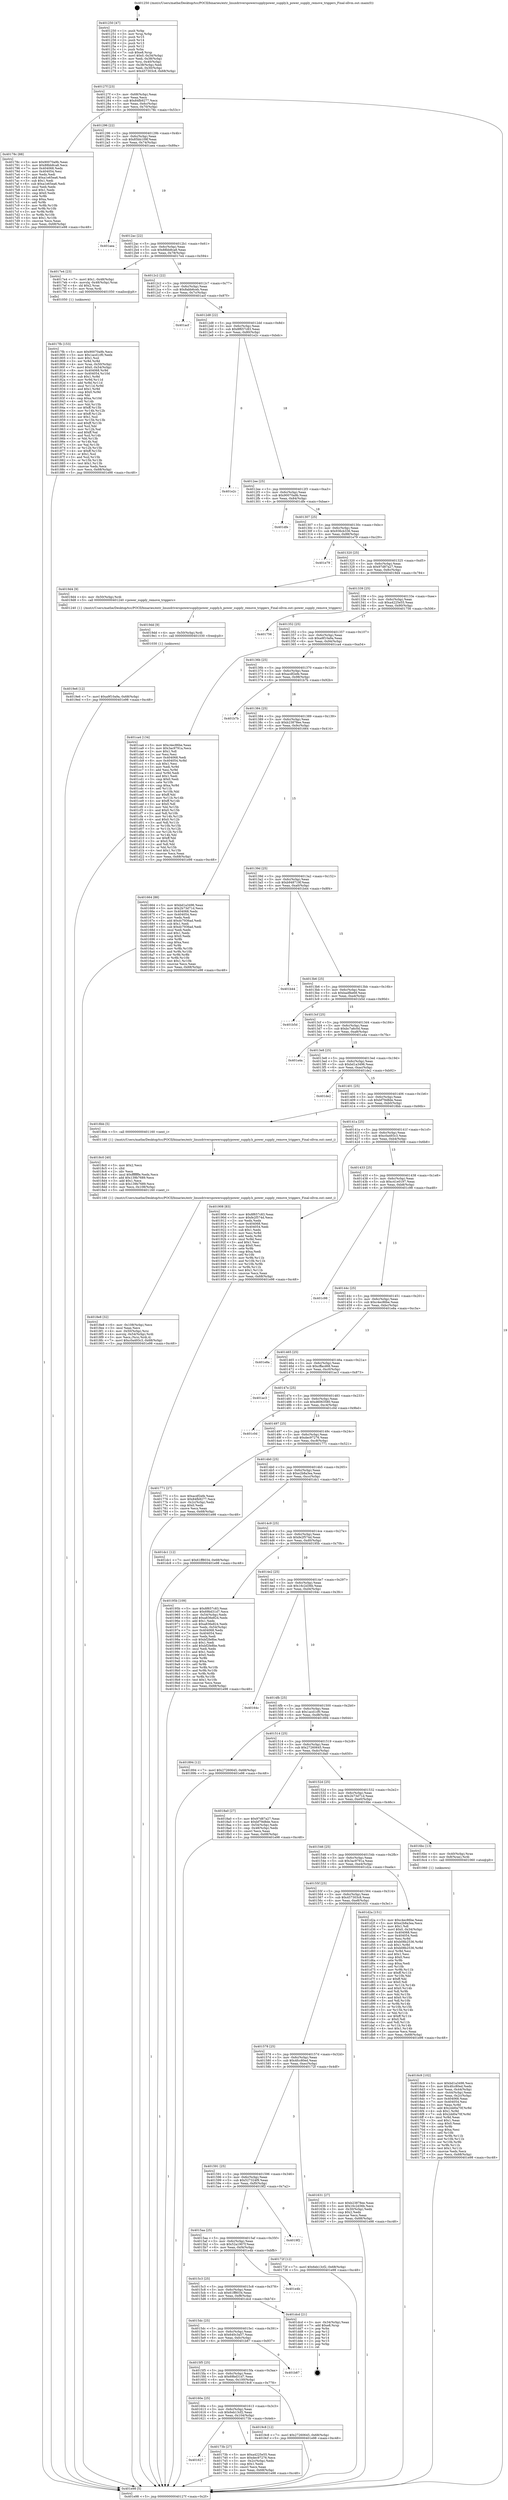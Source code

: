 digraph "0x401250" {
  label = "0x401250 (/mnt/c/Users/mathe/Desktop/tcc/POCII/binaries/extr_linuxdriverspowersupplypower_supply.h_power_supply_remove_triggers_Final-ollvm.out::main(0))"
  labelloc = "t"
  node[shape=record]

  Entry [label="",width=0.3,height=0.3,shape=circle,fillcolor=black,style=filled]
  "0x40127f" [label="{
     0x40127f [23]\l
     | [instrs]\l
     &nbsp;&nbsp;0x40127f \<+3\>: mov -0x68(%rbp),%eax\l
     &nbsp;&nbsp;0x401282 \<+2\>: mov %eax,%ecx\l
     &nbsp;&nbsp;0x401284 \<+6\>: sub $0x84fb9277,%ecx\l
     &nbsp;&nbsp;0x40128a \<+3\>: mov %eax,-0x6c(%rbp)\l
     &nbsp;&nbsp;0x40128d \<+3\>: mov %ecx,-0x70(%rbp)\l
     &nbsp;&nbsp;0x401290 \<+6\>: je 000000000040178c \<main+0x53c\>\l
  }"]
  "0x40178c" [label="{
     0x40178c [88]\l
     | [instrs]\l
     &nbsp;&nbsp;0x40178c \<+5\>: mov $0x90070a9b,%eax\l
     &nbsp;&nbsp;0x401791 \<+5\>: mov $0x88bb8ca8,%ecx\l
     &nbsp;&nbsp;0x401796 \<+7\>: mov 0x404068,%edx\l
     &nbsp;&nbsp;0x40179d \<+7\>: mov 0x404054,%esi\l
     &nbsp;&nbsp;0x4017a4 \<+2\>: mov %edx,%edi\l
     &nbsp;&nbsp;0x4017a6 \<+6\>: add $0xa1e65ea6,%edi\l
     &nbsp;&nbsp;0x4017ac \<+3\>: sub $0x1,%edi\l
     &nbsp;&nbsp;0x4017af \<+6\>: sub $0xa1e65ea6,%edi\l
     &nbsp;&nbsp;0x4017b5 \<+3\>: imul %edi,%edx\l
     &nbsp;&nbsp;0x4017b8 \<+3\>: and $0x1,%edx\l
     &nbsp;&nbsp;0x4017bb \<+3\>: cmp $0x0,%edx\l
     &nbsp;&nbsp;0x4017be \<+4\>: sete %r8b\l
     &nbsp;&nbsp;0x4017c2 \<+3\>: cmp $0xa,%esi\l
     &nbsp;&nbsp;0x4017c5 \<+4\>: setl %r9b\l
     &nbsp;&nbsp;0x4017c9 \<+3\>: mov %r8b,%r10b\l
     &nbsp;&nbsp;0x4017cc \<+3\>: and %r9b,%r10b\l
     &nbsp;&nbsp;0x4017cf \<+3\>: xor %r9b,%r8b\l
     &nbsp;&nbsp;0x4017d2 \<+3\>: or %r8b,%r10b\l
     &nbsp;&nbsp;0x4017d5 \<+4\>: test $0x1,%r10b\l
     &nbsp;&nbsp;0x4017d9 \<+3\>: cmovne %ecx,%eax\l
     &nbsp;&nbsp;0x4017dc \<+3\>: mov %eax,-0x68(%rbp)\l
     &nbsp;&nbsp;0x4017df \<+5\>: jmp 0000000000401e98 \<main+0xc48\>\l
  }"]
  "0x401296" [label="{
     0x401296 [22]\l
     | [instrs]\l
     &nbsp;&nbsp;0x401296 \<+5\>: jmp 000000000040129b \<main+0x4b\>\l
     &nbsp;&nbsp;0x40129b \<+3\>: mov -0x6c(%rbp),%eax\l
     &nbsp;&nbsp;0x40129e \<+5\>: sub $0x85bb109f,%eax\l
     &nbsp;&nbsp;0x4012a3 \<+3\>: mov %eax,-0x74(%rbp)\l
     &nbsp;&nbsp;0x4012a6 \<+6\>: je 0000000000401aea \<main+0x89a\>\l
  }"]
  Exit [label="",width=0.3,height=0.3,shape=circle,fillcolor=black,style=filled,peripheries=2]
  "0x401aea" [label="{
     0x401aea\l
  }", style=dashed]
  "0x4012ac" [label="{
     0x4012ac [22]\l
     | [instrs]\l
     &nbsp;&nbsp;0x4012ac \<+5\>: jmp 00000000004012b1 \<main+0x61\>\l
     &nbsp;&nbsp;0x4012b1 \<+3\>: mov -0x6c(%rbp),%eax\l
     &nbsp;&nbsp;0x4012b4 \<+5\>: sub $0x88bb8ca8,%eax\l
     &nbsp;&nbsp;0x4012b9 \<+3\>: mov %eax,-0x78(%rbp)\l
     &nbsp;&nbsp;0x4012bc \<+6\>: je 00000000004017e4 \<main+0x594\>\l
  }"]
  "0x4019e6" [label="{
     0x4019e6 [12]\l
     | [instrs]\l
     &nbsp;&nbsp;0x4019e6 \<+7\>: movl $0xa9f10a9a,-0x68(%rbp)\l
     &nbsp;&nbsp;0x4019ed \<+5\>: jmp 0000000000401e98 \<main+0xc48\>\l
  }"]
  "0x4017e4" [label="{
     0x4017e4 [23]\l
     | [instrs]\l
     &nbsp;&nbsp;0x4017e4 \<+7\>: movl $0x1,-0x48(%rbp)\l
     &nbsp;&nbsp;0x4017eb \<+4\>: movslq -0x48(%rbp),%rax\l
     &nbsp;&nbsp;0x4017ef \<+4\>: shl $0x2,%rax\l
     &nbsp;&nbsp;0x4017f3 \<+3\>: mov %rax,%rdi\l
     &nbsp;&nbsp;0x4017f6 \<+5\>: call 0000000000401050 \<malloc@plt\>\l
     | [calls]\l
     &nbsp;&nbsp;0x401050 \{1\} (unknown)\l
  }"]
  "0x4012c2" [label="{
     0x4012c2 [22]\l
     | [instrs]\l
     &nbsp;&nbsp;0x4012c2 \<+5\>: jmp 00000000004012c7 \<main+0x77\>\l
     &nbsp;&nbsp;0x4012c7 \<+3\>: mov -0x6c(%rbp),%eax\l
     &nbsp;&nbsp;0x4012ca \<+5\>: sub $0x8abb6ceb,%eax\l
     &nbsp;&nbsp;0x4012cf \<+3\>: mov %eax,-0x7c(%rbp)\l
     &nbsp;&nbsp;0x4012d2 \<+6\>: je 0000000000401acf \<main+0x87f\>\l
  }"]
  "0x4019dd" [label="{
     0x4019dd [9]\l
     | [instrs]\l
     &nbsp;&nbsp;0x4019dd \<+4\>: mov -0x50(%rbp),%rdi\l
     &nbsp;&nbsp;0x4019e1 \<+5\>: call 0000000000401030 \<free@plt\>\l
     | [calls]\l
     &nbsp;&nbsp;0x401030 \{1\} (unknown)\l
  }"]
  "0x401acf" [label="{
     0x401acf\l
  }", style=dashed]
  "0x4012d8" [label="{
     0x4012d8 [22]\l
     | [instrs]\l
     &nbsp;&nbsp;0x4012d8 \<+5\>: jmp 00000000004012dd \<main+0x8d\>\l
     &nbsp;&nbsp;0x4012dd \<+3\>: mov -0x6c(%rbp),%eax\l
     &nbsp;&nbsp;0x4012e0 \<+5\>: sub $0x8f657c83,%eax\l
     &nbsp;&nbsp;0x4012e5 \<+3\>: mov %eax,-0x80(%rbp)\l
     &nbsp;&nbsp;0x4012e8 \<+6\>: je 0000000000401e2c \<main+0xbdc\>\l
  }"]
  "0x4018e8" [label="{
     0x4018e8 [32]\l
     | [instrs]\l
     &nbsp;&nbsp;0x4018e8 \<+6\>: mov -0x108(%rbp),%ecx\l
     &nbsp;&nbsp;0x4018ee \<+3\>: imul %eax,%ecx\l
     &nbsp;&nbsp;0x4018f1 \<+4\>: mov -0x50(%rbp),%rsi\l
     &nbsp;&nbsp;0x4018f5 \<+4\>: movslq -0x54(%rbp),%rdi\l
     &nbsp;&nbsp;0x4018f9 \<+3\>: mov %ecx,(%rsi,%rdi,4)\l
     &nbsp;&nbsp;0x4018fc \<+7\>: movl $0xc0a493c3,-0x68(%rbp)\l
     &nbsp;&nbsp;0x401903 \<+5\>: jmp 0000000000401e98 \<main+0xc48\>\l
  }"]
  "0x401e2c" [label="{
     0x401e2c\l
  }", style=dashed]
  "0x4012ee" [label="{
     0x4012ee [25]\l
     | [instrs]\l
     &nbsp;&nbsp;0x4012ee \<+5\>: jmp 00000000004012f3 \<main+0xa3\>\l
     &nbsp;&nbsp;0x4012f3 \<+3\>: mov -0x6c(%rbp),%eax\l
     &nbsp;&nbsp;0x4012f6 \<+5\>: sub $0x90070a9b,%eax\l
     &nbsp;&nbsp;0x4012fb \<+6\>: mov %eax,-0x84(%rbp)\l
     &nbsp;&nbsp;0x401301 \<+6\>: je 0000000000401dfe \<main+0xbae\>\l
  }"]
  "0x4018c0" [label="{
     0x4018c0 [40]\l
     | [instrs]\l
     &nbsp;&nbsp;0x4018c0 \<+5\>: mov $0x2,%ecx\l
     &nbsp;&nbsp;0x4018c5 \<+1\>: cltd\l
     &nbsp;&nbsp;0x4018c6 \<+2\>: idiv %ecx\l
     &nbsp;&nbsp;0x4018c8 \<+6\>: imul $0xfffffffe,%edx,%ecx\l
     &nbsp;&nbsp;0x4018ce \<+6\>: add $0x139b7689,%ecx\l
     &nbsp;&nbsp;0x4018d4 \<+3\>: add $0x1,%ecx\l
     &nbsp;&nbsp;0x4018d7 \<+6\>: sub $0x139b7689,%ecx\l
     &nbsp;&nbsp;0x4018dd \<+6\>: mov %ecx,-0x108(%rbp)\l
     &nbsp;&nbsp;0x4018e3 \<+5\>: call 0000000000401160 \<next_i\>\l
     | [calls]\l
     &nbsp;&nbsp;0x401160 \{1\} (/mnt/c/Users/mathe/Desktop/tcc/POCII/binaries/extr_linuxdriverspowersupplypower_supply.h_power_supply_remove_triggers_Final-ollvm.out::next_i)\l
  }"]
  "0x401dfe" [label="{
     0x401dfe\l
  }", style=dashed]
  "0x401307" [label="{
     0x401307 [25]\l
     | [instrs]\l
     &nbsp;&nbsp;0x401307 \<+5\>: jmp 000000000040130c \<main+0xbc\>\l
     &nbsp;&nbsp;0x40130c \<+3\>: mov -0x6c(%rbp),%eax\l
     &nbsp;&nbsp;0x40130f \<+5\>: sub $0x936cb336,%eax\l
     &nbsp;&nbsp;0x401314 \<+6\>: mov %eax,-0x88(%rbp)\l
     &nbsp;&nbsp;0x40131a \<+6\>: je 0000000000401e79 \<main+0xc29\>\l
  }"]
  "0x4017fb" [label="{
     0x4017fb [153]\l
     | [instrs]\l
     &nbsp;&nbsp;0x4017fb \<+5\>: mov $0x90070a9b,%ecx\l
     &nbsp;&nbsp;0x401800 \<+5\>: mov $0x1acd1cf0,%edx\l
     &nbsp;&nbsp;0x401805 \<+3\>: mov $0x1,%sil\l
     &nbsp;&nbsp;0x401808 \<+3\>: xor %r8d,%r8d\l
     &nbsp;&nbsp;0x40180b \<+4\>: mov %rax,-0x50(%rbp)\l
     &nbsp;&nbsp;0x40180f \<+7\>: movl $0x0,-0x54(%rbp)\l
     &nbsp;&nbsp;0x401816 \<+8\>: mov 0x404068,%r9d\l
     &nbsp;&nbsp;0x40181e \<+8\>: mov 0x404054,%r10d\l
     &nbsp;&nbsp;0x401826 \<+4\>: sub $0x1,%r8d\l
     &nbsp;&nbsp;0x40182a \<+3\>: mov %r9d,%r11d\l
     &nbsp;&nbsp;0x40182d \<+3\>: add %r8d,%r11d\l
     &nbsp;&nbsp;0x401830 \<+4\>: imul %r11d,%r9d\l
     &nbsp;&nbsp;0x401834 \<+4\>: and $0x1,%r9d\l
     &nbsp;&nbsp;0x401838 \<+4\>: cmp $0x0,%r9d\l
     &nbsp;&nbsp;0x40183c \<+3\>: sete %bl\l
     &nbsp;&nbsp;0x40183f \<+4\>: cmp $0xa,%r10d\l
     &nbsp;&nbsp;0x401843 \<+4\>: setl %r14b\l
     &nbsp;&nbsp;0x401847 \<+3\>: mov %bl,%r15b\l
     &nbsp;&nbsp;0x40184a \<+4\>: xor $0xff,%r15b\l
     &nbsp;&nbsp;0x40184e \<+3\>: mov %r14b,%r12b\l
     &nbsp;&nbsp;0x401851 \<+4\>: xor $0xff,%r12b\l
     &nbsp;&nbsp;0x401855 \<+4\>: xor $0x1,%sil\l
     &nbsp;&nbsp;0x401859 \<+3\>: mov %r15b,%r13b\l
     &nbsp;&nbsp;0x40185c \<+4\>: and $0xff,%r13b\l
     &nbsp;&nbsp;0x401860 \<+3\>: and %sil,%bl\l
     &nbsp;&nbsp;0x401863 \<+3\>: mov %r12b,%al\l
     &nbsp;&nbsp;0x401866 \<+2\>: and $0xff,%al\l
     &nbsp;&nbsp;0x401868 \<+3\>: and %sil,%r14b\l
     &nbsp;&nbsp;0x40186b \<+3\>: or %bl,%r13b\l
     &nbsp;&nbsp;0x40186e \<+3\>: or %r14b,%al\l
     &nbsp;&nbsp;0x401871 \<+3\>: xor %al,%r13b\l
     &nbsp;&nbsp;0x401874 \<+3\>: or %r12b,%r15b\l
     &nbsp;&nbsp;0x401877 \<+4\>: xor $0xff,%r15b\l
     &nbsp;&nbsp;0x40187b \<+4\>: or $0x1,%sil\l
     &nbsp;&nbsp;0x40187f \<+3\>: and %sil,%r15b\l
     &nbsp;&nbsp;0x401882 \<+3\>: or %r15b,%r13b\l
     &nbsp;&nbsp;0x401885 \<+4\>: test $0x1,%r13b\l
     &nbsp;&nbsp;0x401889 \<+3\>: cmovne %edx,%ecx\l
     &nbsp;&nbsp;0x40188c \<+3\>: mov %ecx,-0x68(%rbp)\l
     &nbsp;&nbsp;0x40188f \<+5\>: jmp 0000000000401e98 \<main+0xc48\>\l
  }"]
  "0x401e79" [label="{
     0x401e79\l
  }", style=dashed]
  "0x401320" [label="{
     0x401320 [25]\l
     | [instrs]\l
     &nbsp;&nbsp;0x401320 \<+5\>: jmp 0000000000401325 \<main+0xd5\>\l
     &nbsp;&nbsp;0x401325 \<+3\>: mov -0x6c(%rbp),%eax\l
     &nbsp;&nbsp;0x401328 \<+5\>: sub $0x97d87a27,%eax\l
     &nbsp;&nbsp;0x40132d \<+6\>: mov %eax,-0x8c(%rbp)\l
     &nbsp;&nbsp;0x401333 \<+6\>: je 00000000004019d4 \<main+0x784\>\l
  }"]
  "0x401627" [label="{
     0x401627\l
  }", style=dashed]
  "0x4019d4" [label="{
     0x4019d4 [9]\l
     | [instrs]\l
     &nbsp;&nbsp;0x4019d4 \<+4\>: mov -0x50(%rbp),%rdi\l
     &nbsp;&nbsp;0x4019d8 \<+5\>: call 0000000000401240 \<power_supply_remove_triggers\>\l
     | [calls]\l
     &nbsp;&nbsp;0x401240 \{1\} (/mnt/c/Users/mathe/Desktop/tcc/POCII/binaries/extr_linuxdriverspowersupplypower_supply.h_power_supply_remove_triggers_Final-ollvm.out::power_supply_remove_triggers)\l
  }"]
  "0x401339" [label="{
     0x401339 [25]\l
     | [instrs]\l
     &nbsp;&nbsp;0x401339 \<+5\>: jmp 000000000040133e \<main+0xee\>\l
     &nbsp;&nbsp;0x40133e \<+3\>: mov -0x6c(%rbp),%eax\l
     &nbsp;&nbsp;0x401341 \<+5\>: sub $0xa4225e55,%eax\l
     &nbsp;&nbsp;0x401346 \<+6\>: mov %eax,-0x90(%rbp)\l
     &nbsp;&nbsp;0x40134c \<+6\>: je 0000000000401756 \<main+0x506\>\l
  }"]
  "0x40173b" [label="{
     0x40173b [27]\l
     | [instrs]\l
     &nbsp;&nbsp;0x40173b \<+5\>: mov $0xa4225e55,%eax\l
     &nbsp;&nbsp;0x401740 \<+5\>: mov $0xdec97276,%ecx\l
     &nbsp;&nbsp;0x401745 \<+3\>: mov -0x2c(%rbp),%edx\l
     &nbsp;&nbsp;0x401748 \<+3\>: cmp $0x1,%edx\l
     &nbsp;&nbsp;0x40174b \<+3\>: cmovl %ecx,%eax\l
     &nbsp;&nbsp;0x40174e \<+3\>: mov %eax,-0x68(%rbp)\l
     &nbsp;&nbsp;0x401751 \<+5\>: jmp 0000000000401e98 \<main+0xc48\>\l
  }"]
  "0x401756" [label="{
     0x401756\l
  }", style=dashed]
  "0x401352" [label="{
     0x401352 [25]\l
     | [instrs]\l
     &nbsp;&nbsp;0x401352 \<+5\>: jmp 0000000000401357 \<main+0x107\>\l
     &nbsp;&nbsp;0x401357 \<+3\>: mov -0x6c(%rbp),%eax\l
     &nbsp;&nbsp;0x40135a \<+5\>: sub $0xa9f10a9a,%eax\l
     &nbsp;&nbsp;0x40135f \<+6\>: mov %eax,-0x94(%rbp)\l
     &nbsp;&nbsp;0x401365 \<+6\>: je 0000000000401ca4 \<main+0xa54\>\l
  }"]
  "0x40160e" [label="{
     0x40160e [25]\l
     | [instrs]\l
     &nbsp;&nbsp;0x40160e \<+5\>: jmp 0000000000401613 \<main+0x3c3\>\l
     &nbsp;&nbsp;0x401613 \<+3\>: mov -0x6c(%rbp),%eax\l
     &nbsp;&nbsp;0x401616 \<+5\>: sub $0x6eb13cf2,%eax\l
     &nbsp;&nbsp;0x40161b \<+6\>: mov %eax,-0x104(%rbp)\l
     &nbsp;&nbsp;0x401621 \<+6\>: je 000000000040173b \<main+0x4eb\>\l
  }"]
  "0x401ca4" [label="{
     0x401ca4 [134]\l
     | [instrs]\l
     &nbsp;&nbsp;0x401ca4 \<+5\>: mov $0xc4ec86be,%eax\l
     &nbsp;&nbsp;0x401ca9 \<+5\>: mov $0x3ac9791a,%ecx\l
     &nbsp;&nbsp;0x401cae \<+2\>: mov $0x1,%dl\l
     &nbsp;&nbsp;0x401cb0 \<+2\>: xor %esi,%esi\l
     &nbsp;&nbsp;0x401cb2 \<+7\>: mov 0x404068,%edi\l
     &nbsp;&nbsp;0x401cb9 \<+8\>: mov 0x404054,%r8d\l
     &nbsp;&nbsp;0x401cc1 \<+3\>: sub $0x1,%esi\l
     &nbsp;&nbsp;0x401cc4 \<+3\>: mov %edi,%r9d\l
     &nbsp;&nbsp;0x401cc7 \<+3\>: add %esi,%r9d\l
     &nbsp;&nbsp;0x401cca \<+4\>: imul %r9d,%edi\l
     &nbsp;&nbsp;0x401cce \<+3\>: and $0x1,%edi\l
     &nbsp;&nbsp;0x401cd1 \<+3\>: cmp $0x0,%edi\l
     &nbsp;&nbsp;0x401cd4 \<+4\>: sete %r10b\l
     &nbsp;&nbsp;0x401cd8 \<+4\>: cmp $0xa,%r8d\l
     &nbsp;&nbsp;0x401cdc \<+4\>: setl %r11b\l
     &nbsp;&nbsp;0x401ce0 \<+3\>: mov %r10b,%bl\l
     &nbsp;&nbsp;0x401ce3 \<+3\>: xor $0xff,%bl\l
     &nbsp;&nbsp;0x401ce6 \<+3\>: mov %r11b,%r14b\l
     &nbsp;&nbsp;0x401ce9 \<+4\>: xor $0xff,%r14b\l
     &nbsp;&nbsp;0x401ced \<+3\>: xor $0x0,%dl\l
     &nbsp;&nbsp;0x401cf0 \<+3\>: mov %bl,%r15b\l
     &nbsp;&nbsp;0x401cf3 \<+4\>: and $0x0,%r15b\l
     &nbsp;&nbsp;0x401cf7 \<+3\>: and %dl,%r10b\l
     &nbsp;&nbsp;0x401cfa \<+3\>: mov %r14b,%r12b\l
     &nbsp;&nbsp;0x401cfd \<+4\>: and $0x0,%r12b\l
     &nbsp;&nbsp;0x401d01 \<+3\>: and %dl,%r11b\l
     &nbsp;&nbsp;0x401d04 \<+3\>: or %r10b,%r15b\l
     &nbsp;&nbsp;0x401d07 \<+3\>: or %r11b,%r12b\l
     &nbsp;&nbsp;0x401d0a \<+3\>: xor %r12b,%r15b\l
     &nbsp;&nbsp;0x401d0d \<+3\>: or %r14b,%bl\l
     &nbsp;&nbsp;0x401d10 \<+3\>: xor $0xff,%bl\l
     &nbsp;&nbsp;0x401d13 \<+3\>: or $0x0,%dl\l
     &nbsp;&nbsp;0x401d16 \<+2\>: and %dl,%bl\l
     &nbsp;&nbsp;0x401d18 \<+3\>: or %bl,%r15b\l
     &nbsp;&nbsp;0x401d1b \<+4\>: test $0x1,%r15b\l
     &nbsp;&nbsp;0x401d1f \<+3\>: cmovne %ecx,%eax\l
     &nbsp;&nbsp;0x401d22 \<+3\>: mov %eax,-0x68(%rbp)\l
     &nbsp;&nbsp;0x401d25 \<+5\>: jmp 0000000000401e98 \<main+0xc48\>\l
  }"]
  "0x40136b" [label="{
     0x40136b [25]\l
     | [instrs]\l
     &nbsp;&nbsp;0x40136b \<+5\>: jmp 0000000000401370 \<main+0x120\>\l
     &nbsp;&nbsp;0x401370 \<+3\>: mov -0x6c(%rbp),%eax\l
     &nbsp;&nbsp;0x401373 \<+5\>: sub $0xacdf2efe,%eax\l
     &nbsp;&nbsp;0x401378 \<+6\>: mov %eax,-0x98(%rbp)\l
     &nbsp;&nbsp;0x40137e \<+6\>: je 0000000000401b7b \<main+0x92b\>\l
  }"]
  "0x4019c8" [label="{
     0x4019c8 [12]\l
     | [instrs]\l
     &nbsp;&nbsp;0x4019c8 \<+7\>: movl $0x27260645,-0x68(%rbp)\l
     &nbsp;&nbsp;0x4019cf \<+5\>: jmp 0000000000401e98 \<main+0xc48\>\l
  }"]
  "0x401b7b" [label="{
     0x401b7b\l
  }", style=dashed]
  "0x401384" [label="{
     0x401384 [25]\l
     | [instrs]\l
     &nbsp;&nbsp;0x401384 \<+5\>: jmp 0000000000401389 \<main+0x139\>\l
     &nbsp;&nbsp;0x401389 \<+3\>: mov -0x6c(%rbp),%eax\l
     &nbsp;&nbsp;0x40138c \<+5\>: sub $0xb23878ee,%eax\l
     &nbsp;&nbsp;0x401391 \<+6\>: mov %eax,-0x9c(%rbp)\l
     &nbsp;&nbsp;0x401397 \<+6\>: je 0000000000401664 \<main+0x414\>\l
  }"]
  "0x4015f5" [label="{
     0x4015f5 [25]\l
     | [instrs]\l
     &nbsp;&nbsp;0x4015f5 \<+5\>: jmp 00000000004015fa \<main+0x3aa\>\l
     &nbsp;&nbsp;0x4015fa \<+3\>: mov -0x6c(%rbp),%eax\l
     &nbsp;&nbsp;0x4015fd \<+5\>: sub $0x69bd31d7,%eax\l
     &nbsp;&nbsp;0x401602 \<+6\>: mov %eax,-0x100(%rbp)\l
     &nbsp;&nbsp;0x401608 \<+6\>: je 00000000004019c8 \<main+0x778\>\l
  }"]
  "0x401664" [label="{
     0x401664 [88]\l
     | [instrs]\l
     &nbsp;&nbsp;0x401664 \<+5\>: mov $0xbd1a3496,%eax\l
     &nbsp;&nbsp;0x401669 \<+5\>: mov $0x2b73d71d,%ecx\l
     &nbsp;&nbsp;0x40166e \<+7\>: mov 0x404068,%edx\l
     &nbsp;&nbsp;0x401675 \<+7\>: mov 0x404054,%esi\l
     &nbsp;&nbsp;0x40167c \<+2\>: mov %edx,%edi\l
     &nbsp;&nbsp;0x40167e \<+6\>: add $0xdc7936ad,%edi\l
     &nbsp;&nbsp;0x401684 \<+3\>: sub $0x1,%edi\l
     &nbsp;&nbsp;0x401687 \<+6\>: sub $0xdc7936ad,%edi\l
     &nbsp;&nbsp;0x40168d \<+3\>: imul %edi,%edx\l
     &nbsp;&nbsp;0x401690 \<+3\>: and $0x1,%edx\l
     &nbsp;&nbsp;0x401693 \<+3\>: cmp $0x0,%edx\l
     &nbsp;&nbsp;0x401696 \<+4\>: sete %r8b\l
     &nbsp;&nbsp;0x40169a \<+3\>: cmp $0xa,%esi\l
     &nbsp;&nbsp;0x40169d \<+4\>: setl %r9b\l
     &nbsp;&nbsp;0x4016a1 \<+3\>: mov %r8b,%r10b\l
     &nbsp;&nbsp;0x4016a4 \<+3\>: and %r9b,%r10b\l
     &nbsp;&nbsp;0x4016a7 \<+3\>: xor %r9b,%r8b\l
     &nbsp;&nbsp;0x4016aa \<+3\>: or %r8b,%r10b\l
     &nbsp;&nbsp;0x4016ad \<+4\>: test $0x1,%r10b\l
     &nbsp;&nbsp;0x4016b1 \<+3\>: cmovne %ecx,%eax\l
     &nbsp;&nbsp;0x4016b4 \<+3\>: mov %eax,-0x68(%rbp)\l
     &nbsp;&nbsp;0x4016b7 \<+5\>: jmp 0000000000401e98 \<main+0xc48\>\l
  }"]
  "0x40139d" [label="{
     0x40139d [25]\l
     | [instrs]\l
     &nbsp;&nbsp;0x40139d \<+5\>: jmp 00000000004013a2 \<main+0x152\>\l
     &nbsp;&nbsp;0x4013a2 \<+3\>: mov -0x6c(%rbp),%eax\l
     &nbsp;&nbsp;0x4013a5 \<+5\>: sub $0xb948719f,%eax\l
     &nbsp;&nbsp;0x4013aa \<+6\>: mov %eax,-0xa0(%rbp)\l
     &nbsp;&nbsp;0x4013b0 \<+6\>: je 0000000000401b44 \<main+0x8f4\>\l
  }"]
  "0x401b87" [label="{
     0x401b87\l
  }", style=dashed]
  "0x401b44" [label="{
     0x401b44\l
  }", style=dashed]
  "0x4013b6" [label="{
     0x4013b6 [25]\l
     | [instrs]\l
     &nbsp;&nbsp;0x4013b6 \<+5\>: jmp 00000000004013bb \<main+0x16b\>\l
     &nbsp;&nbsp;0x4013bb \<+3\>: mov -0x6c(%rbp),%eax\l
     &nbsp;&nbsp;0x4013be \<+5\>: sub $0xbadfbe68,%eax\l
     &nbsp;&nbsp;0x4013c3 \<+6\>: mov %eax,-0xa4(%rbp)\l
     &nbsp;&nbsp;0x4013c9 \<+6\>: je 0000000000401b5d \<main+0x90d\>\l
  }"]
  "0x4015dc" [label="{
     0x4015dc [25]\l
     | [instrs]\l
     &nbsp;&nbsp;0x4015dc \<+5\>: jmp 00000000004015e1 \<main+0x391\>\l
     &nbsp;&nbsp;0x4015e1 \<+3\>: mov -0x6c(%rbp),%eax\l
     &nbsp;&nbsp;0x4015e4 \<+5\>: sub $0x640c3a57,%eax\l
     &nbsp;&nbsp;0x4015e9 \<+6\>: mov %eax,-0xfc(%rbp)\l
     &nbsp;&nbsp;0x4015ef \<+6\>: je 0000000000401b87 \<main+0x937\>\l
  }"]
  "0x401b5d" [label="{
     0x401b5d\l
  }", style=dashed]
  "0x4013cf" [label="{
     0x4013cf [25]\l
     | [instrs]\l
     &nbsp;&nbsp;0x4013cf \<+5\>: jmp 00000000004013d4 \<main+0x184\>\l
     &nbsp;&nbsp;0x4013d4 \<+3\>: mov -0x6c(%rbp),%eax\l
     &nbsp;&nbsp;0x4013d7 \<+5\>: sub $0xbc7a6c0d,%eax\l
     &nbsp;&nbsp;0x4013dc \<+6\>: mov %eax,-0xa8(%rbp)\l
     &nbsp;&nbsp;0x4013e2 \<+6\>: je 0000000000401a4a \<main+0x7fa\>\l
  }"]
  "0x401dcd" [label="{
     0x401dcd [21]\l
     | [instrs]\l
     &nbsp;&nbsp;0x401dcd \<+3\>: mov -0x34(%rbp),%eax\l
     &nbsp;&nbsp;0x401dd0 \<+7\>: add $0xe8,%rsp\l
     &nbsp;&nbsp;0x401dd7 \<+1\>: pop %rbx\l
     &nbsp;&nbsp;0x401dd8 \<+2\>: pop %r12\l
     &nbsp;&nbsp;0x401dda \<+2\>: pop %r13\l
     &nbsp;&nbsp;0x401ddc \<+2\>: pop %r14\l
     &nbsp;&nbsp;0x401dde \<+2\>: pop %r15\l
     &nbsp;&nbsp;0x401de0 \<+1\>: pop %rbp\l
     &nbsp;&nbsp;0x401de1 \<+1\>: ret\l
  }"]
  "0x401a4a" [label="{
     0x401a4a\l
  }", style=dashed]
  "0x4013e8" [label="{
     0x4013e8 [25]\l
     | [instrs]\l
     &nbsp;&nbsp;0x4013e8 \<+5\>: jmp 00000000004013ed \<main+0x19d\>\l
     &nbsp;&nbsp;0x4013ed \<+3\>: mov -0x6c(%rbp),%eax\l
     &nbsp;&nbsp;0x4013f0 \<+5\>: sub $0xbd1a3496,%eax\l
     &nbsp;&nbsp;0x4013f5 \<+6\>: mov %eax,-0xac(%rbp)\l
     &nbsp;&nbsp;0x4013fb \<+6\>: je 0000000000401de2 \<main+0xb92\>\l
  }"]
  "0x4015c3" [label="{
     0x4015c3 [25]\l
     | [instrs]\l
     &nbsp;&nbsp;0x4015c3 \<+5\>: jmp 00000000004015c8 \<main+0x378\>\l
     &nbsp;&nbsp;0x4015c8 \<+3\>: mov -0x6c(%rbp),%eax\l
     &nbsp;&nbsp;0x4015cb \<+5\>: sub $0x61ff8034,%eax\l
     &nbsp;&nbsp;0x4015d0 \<+6\>: mov %eax,-0xf8(%rbp)\l
     &nbsp;&nbsp;0x4015d6 \<+6\>: je 0000000000401dcd \<main+0xb7d\>\l
  }"]
  "0x401de2" [label="{
     0x401de2\l
  }", style=dashed]
  "0x401401" [label="{
     0x401401 [25]\l
     | [instrs]\l
     &nbsp;&nbsp;0x401401 \<+5\>: jmp 0000000000401406 \<main+0x1b6\>\l
     &nbsp;&nbsp;0x401406 \<+3\>: mov -0x6c(%rbp),%eax\l
     &nbsp;&nbsp;0x401409 \<+5\>: sub $0xbf79d8de,%eax\l
     &nbsp;&nbsp;0x40140e \<+6\>: mov %eax,-0xb0(%rbp)\l
     &nbsp;&nbsp;0x401414 \<+6\>: je 00000000004018bb \<main+0x66b\>\l
  }"]
  "0x401e4b" [label="{
     0x401e4b\l
  }", style=dashed]
  "0x4018bb" [label="{
     0x4018bb [5]\l
     | [instrs]\l
     &nbsp;&nbsp;0x4018bb \<+5\>: call 0000000000401160 \<next_i\>\l
     | [calls]\l
     &nbsp;&nbsp;0x401160 \{1\} (/mnt/c/Users/mathe/Desktop/tcc/POCII/binaries/extr_linuxdriverspowersupplypower_supply.h_power_supply_remove_triggers_Final-ollvm.out::next_i)\l
  }"]
  "0x40141a" [label="{
     0x40141a [25]\l
     | [instrs]\l
     &nbsp;&nbsp;0x40141a \<+5\>: jmp 000000000040141f \<main+0x1cf\>\l
     &nbsp;&nbsp;0x40141f \<+3\>: mov -0x6c(%rbp),%eax\l
     &nbsp;&nbsp;0x401422 \<+5\>: sub $0xc0a493c3,%eax\l
     &nbsp;&nbsp;0x401427 \<+6\>: mov %eax,-0xb4(%rbp)\l
     &nbsp;&nbsp;0x40142d \<+6\>: je 0000000000401908 \<main+0x6b8\>\l
  }"]
  "0x4015aa" [label="{
     0x4015aa [25]\l
     | [instrs]\l
     &nbsp;&nbsp;0x4015aa \<+5\>: jmp 00000000004015af \<main+0x35f\>\l
     &nbsp;&nbsp;0x4015af \<+3\>: mov -0x6c(%rbp),%eax\l
     &nbsp;&nbsp;0x4015b2 \<+5\>: sub $0x52a1907f,%eax\l
     &nbsp;&nbsp;0x4015b7 \<+6\>: mov %eax,-0xf4(%rbp)\l
     &nbsp;&nbsp;0x4015bd \<+6\>: je 0000000000401e4b \<main+0xbfb\>\l
  }"]
  "0x401908" [label="{
     0x401908 [83]\l
     | [instrs]\l
     &nbsp;&nbsp;0x401908 \<+5\>: mov $0x8f657c83,%eax\l
     &nbsp;&nbsp;0x40190d \<+5\>: mov $0xfe2f574d,%ecx\l
     &nbsp;&nbsp;0x401912 \<+2\>: xor %edx,%edx\l
     &nbsp;&nbsp;0x401914 \<+7\>: mov 0x404068,%esi\l
     &nbsp;&nbsp;0x40191b \<+7\>: mov 0x404054,%edi\l
     &nbsp;&nbsp;0x401922 \<+3\>: sub $0x1,%edx\l
     &nbsp;&nbsp;0x401925 \<+3\>: mov %esi,%r8d\l
     &nbsp;&nbsp;0x401928 \<+3\>: add %edx,%r8d\l
     &nbsp;&nbsp;0x40192b \<+4\>: imul %r8d,%esi\l
     &nbsp;&nbsp;0x40192f \<+3\>: and $0x1,%esi\l
     &nbsp;&nbsp;0x401932 \<+3\>: cmp $0x0,%esi\l
     &nbsp;&nbsp;0x401935 \<+4\>: sete %r9b\l
     &nbsp;&nbsp;0x401939 \<+3\>: cmp $0xa,%edi\l
     &nbsp;&nbsp;0x40193c \<+4\>: setl %r10b\l
     &nbsp;&nbsp;0x401940 \<+3\>: mov %r9b,%r11b\l
     &nbsp;&nbsp;0x401943 \<+3\>: and %r10b,%r11b\l
     &nbsp;&nbsp;0x401946 \<+3\>: xor %r10b,%r9b\l
     &nbsp;&nbsp;0x401949 \<+3\>: or %r9b,%r11b\l
     &nbsp;&nbsp;0x40194c \<+4\>: test $0x1,%r11b\l
     &nbsp;&nbsp;0x401950 \<+3\>: cmovne %ecx,%eax\l
     &nbsp;&nbsp;0x401953 \<+3\>: mov %eax,-0x68(%rbp)\l
     &nbsp;&nbsp;0x401956 \<+5\>: jmp 0000000000401e98 \<main+0xc48\>\l
  }"]
  "0x401433" [label="{
     0x401433 [25]\l
     | [instrs]\l
     &nbsp;&nbsp;0x401433 \<+5\>: jmp 0000000000401438 \<main+0x1e8\>\l
     &nbsp;&nbsp;0x401438 \<+3\>: mov -0x6c(%rbp),%eax\l
     &nbsp;&nbsp;0x40143b \<+5\>: sub $0xc41e0197,%eax\l
     &nbsp;&nbsp;0x401440 \<+6\>: mov %eax,-0xb8(%rbp)\l
     &nbsp;&nbsp;0x401446 \<+6\>: je 0000000000401c98 \<main+0xa48\>\l
  }"]
  "0x4019f2" [label="{
     0x4019f2\l
  }", style=dashed]
  "0x401c98" [label="{
     0x401c98\l
  }", style=dashed]
  "0x40144c" [label="{
     0x40144c [25]\l
     | [instrs]\l
     &nbsp;&nbsp;0x40144c \<+5\>: jmp 0000000000401451 \<main+0x201\>\l
     &nbsp;&nbsp;0x401451 \<+3\>: mov -0x6c(%rbp),%eax\l
     &nbsp;&nbsp;0x401454 \<+5\>: sub $0xc4ec86be,%eax\l
     &nbsp;&nbsp;0x401459 \<+6\>: mov %eax,-0xbc(%rbp)\l
     &nbsp;&nbsp;0x40145f \<+6\>: je 0000000000401e8a \<main+0xc3a\>\l
  }"]
  "0x401591" [label="{
     0x401591 [25]\l
     | [instrs]\l
     &nbsp;&nbsp;0x401591 \<+5\>: jmp 0000000000401596 \<main+0x346\>\l
     &nbsp;&nbsp;0x401596 \<+3\>: mov -0x6c(%rbp),%eax\l
     &nbsp;&nbsp;0x401599 \<+5\>: sub $0x527324f9,%eax\l
     &nbsp;&nbsp;0x40159e \<+6\>: mov %eax,-0xf0(%rbp)\l
     &nbsp;&nbsp;0x4015a4 \<+6\>: je 00000000004019f2 \<main+0x7a2\>\l
  }"]
  "0x401e8a" [label="{
     0x401e8a\l
  }", style=dashed]
  "0x401465" [label="{
     0x401465 [25]\l
     | [instrs]\l
     &nbsp;&nbsp;0x401465 \<+5\>: jmp 000000000040146a \<main+0x21a\>\l
     &nbsp;&nbsp;0x40146a \<+3\>: mov -0x6c(%rbp),%eax\l
     &nbsp;&nbsp;0x40146d \<+5\>: sub $0xcffacd68,%eax\l
     &nbsp;&nbsp;0x401472 \<+6\>: mov %eax,-0xc0(%rbp)\l
     &nbsp;&nbsp;0x401478 \<+6\>: je 0000000000401ac3 \<main+0x873\>\l
  }"]
  "0x40172f" [label="{
     0x40172f [12]\l
     | [instrs]\l
     &nbsp;&nbsp;0x40172f \<+7\>: movl $0x6eb13cf2,-0x68(%rbp)\l
     &nbsp;&nbsp;0x401736 \<+5\>: jmp 0000000000401e98 \<main+0xc48\>\l
  }"]
  "0x401ac3" [label="{
     0x401ac3\l
  }", style=dashed]
  "0x40147e" [label="{
     0x40147e [25]\l
     | [instrs]\l
     &nbsp;&nbsp;0x40147e \<+5\>: jmp 0000000000401483 \<main+0x233\>\l
     &nbsp;&nbsp;0x401483 \<+3\>: mov -0x6c(%rbp),%eax\l
     &nbsp;&nbsp;0x401486 \<+5\>: sub $0xd6063580,%eax\l
     &nbsp;&nbsp;0x40148b \<+6\>: mov %eax,-0xc4(%rbp)\l
     &nbsp;&nbsp;0x401491 \<+6\>: je 0000000000401c0d \<main+0x9bd\>\l
  }"]
  "0x4016c9" [label="{
     0x4016c9 [102]\l
     | [instrs]\l
     &nbsp;&nbsp;0x4016c9 \<+5\>: mov $0xbd1a3496,%ecx\l
     &nbsp;&nbsp;0x4016ce \<+5\>: mov $0x4fcc80ed,%edx\l
     &nbsp;&nbsp;0x4016d3 \<+3\>: mov %eax,-0x44(%rbp)\l
     &nbsp;&nbsp;0x4016d6 \<+3\>: mov -0x44(%rbp),%eax\l
     &nbsp;&nbsp;0x4016d9 \<+3\>: mov %eax,-0x2c(%rbp)\l
     &nbsp;&nbsp;0x4016dc \<+7\>: mov 0x404068,%eax\l
     &nbsp;&nbsp;0x4016e3 \<+7\>: mov 0x404054,%esi\l
     &nbsp;&nbsp;0x4016ea \<+3\>: mov %eax,%r8d\l
     &nbsp;&nbsp;0x4016ed \<+7\>: add $0x2dd0a70f,%r8d\l
     &nbsp;&nbsp;0x4016f4 \<+4\>: sub $0x1,%r8d\l
     &nbsp;&nbsp;0x4016f8 \<+7\>: sub $0x2dd0a70f,%r8d\l
     &nbsp;&nbsp;0x4016ff \<+4\>: imul %r8d,%eax\l
     &nbsp;&nbsp;0x401703 \<+3\>: and $0x1,%eax\l
     &nbsp;&nbsp;0x401706 \<+3\>: cmp $0x0,%eax\l
     &nbsp;&nbsp;0x401709 \<+4\>: sete %r9b\l
     &nbsp;&nbsp;0x40170d \<+3\>: cmp $0xa,%esi\l
     &nbsp;&nbsp;0x401710 \<+4\>: setl %r10b\l
     &nbsp;&nbsp;0x401714 \<+3\>: mov %r9b,%r11b\l
     &nbsp;&nbsp;0x401717 \<+3\>: and %r10b,%r11b\l
     &nbsp;&nbsp;0x40171a \<+3\>: xor %r10b,%r9b\l
     &nbsp;&nbsp;0x40171d \<+3\>: or %r9b,%r11b\l
     &nbsp;&nbsp;0x401720 \<+4\>: test $0x1,%r11b\l
     &nbsp;&nbsp;0x401724 \<+3\>: cmovne %edx,%ecx\l
     &nbsp;&nbsp;0x401727 \<+3\>: mov %ecx,-0x68(%rbp)\l
     &nbsp;&nbsp;0x40172a \<+5\>: jmp 0000000000401e98 \<main+0xc48\>\l
  }"]
  "0x401c0d" [label="{
     0x401c0d\l
  }", style=dashed]
  "0x401497" [label="{
     0x401497 [25]\l
     | [instrs]\l
     &nbsp;&nbsp;0x401497 \<+5\>: jmp 000000000040149c \<main+0x24c\>\l
     &nbsp;&nbsp;0x40149c \<+3\>: mov -0x6c(%rbp),%eax\l
     &nbsp;&nbsp;0x40149f \<+5\>: sub $0xdec97276,%eax\l
     &nbsp;&nbsp;0x4014a4 \<+6\>: mov %eax,-0xc8(%rbp)\l
     &nbsp;&nbsp;0x4014aa \<+6\>: je 0000000000401771 \<main+0x521\>\l
  }"]
  "0x401250" [label="{
     0x401250 [47]\l
     | [instrs]\l
     &nbsp;&nbsp;0x401250 \<+1\>: push %rbp\l
     &nbsp;&nbsp;0x401251 \<+3\>: mov %rsp,%rbp\l
     &nbsp;&nbsp;0x401254 \<+2\>: push %r15\l
     &nbsp;&nbsp;0x401256 \<+2\>: push %r14\l
     &nbsp;&nbsp;0x401258 \<+2\>: push %r13\l
     &nbsp;&nbsp;0x40125a \<+2\>: push %r12\l
     &nbsp;&nbsp;0x40125c \<+1\>: push %rbx\l
     &nbsp;&nbsp;0x40125d \<+7\>: sub $0xe8,%rsp\l
     &nbsp;&nbsp;0x401264 \<+7\>: movl $0x0,-0x34(%rbp)\l
     &nbsp;&nbsp;0x40126b \<+3\>: mov %edi,-0x38(%rbp)\l
     &nbsp;&nbsp;0x40126e \<+4\>: mov %rsi,-0x40(%rbp)\l
     &nbsp;&nbsp;0x401272 \<+3\>: mov -0x38(%rbp),%edi\l
     &nbsp;&nbsp;0x401275 \<+3\>: mov %edi,-0x30(%rbp)\l
     &nbsp;&nbsp;0x401278 \<+7\>: movl $0x457303c8,-0x68(%rbp)\l
  }"]
  "0x401771" [label="{
     0x401771 [27]\l
     | [instrs]\l
     &nbsp;&nbsp;0x401771 \<+5\>: mov $0xacdf2efe,%eax\l
     &nbsp;&nbsp;0x401776 \<+5\>: mov $0x84fb9277,%ecx\l
     &nbsp;&nbsp;0x40177b \<+3\>: mov -0x2c(%rbp),%edx\l
     &nbsp;&nbsp;0x40177e \<+3\>: cmp $0x0,%edx\l
     &nbsp;&nbsp;0x401781 \<+3\>: cmove %ecx,%eax\l
     &nbsp;&nbsp;0x401784 \<+3\>: mov %eax,-0x68(%rbp)\l
     &nbsp;&nbsp;0x401787 \<+5\>: jmp 0000000000401e98 \<main+0xc48\>\l
  }"]
  "0x4014b0" [label="{
     0x4014b0 [25]\l
     | [instrs]\l
     &nbsp;&nbsp;0x4014b0 \<+5\>: jmp 00000000004014b5 \<main+0x265\>\l
     &nbsp;&nbsp;0x4014b5 \<+3\>: mov -0x6c(%rbp),%eax\l
     &nbsp;&nbsp;0x4014b8 \<+5\>: sub $0xe2b8a3ea,%eax\l
     &nbsp;&nbsp;0x4014bd \<+6\>: mov %eax,-0xcc(%rbp)\l
     &nbsp;&nbsp;0x4014c3 \<+6\>: je 0000000000401dc1 \<main+0xb71\>\l
  }"]
  "0x401e98" [label="{
     0x401e98 [5]\l
     | [instrs]\l
     &nbsp;&nbsp;0x401e98 \<+5\>: jmp 000000000040127f \<main+0x2f\>\l
  }"]
  "0x401dc1" [label="{
     0x401dc1 [12]\l
     | [instrs]\l
     &nbsp;&nbsp;0x401dc1 \<+7\>: movl $0x61ff8034,-0x68(%rbp)\l
     &nbsp;&nbsp;0x401dc8 \<+5\>: jmp 0000000000401e98 \<main+0xc48\>\l
  }"]
  "0x4014c9" [label="{
     0x4014c9 [25]\l
     | [instrs]\l
     &nbsp;&nbsp;0x4014c9 \<+5\>: jmp 00000000004014ce \<main+0x27e\>\l
     &nbsp;&nbsp;0x4014ce \<+3\>: mov -0x6c(%rbp),%eax\l
     &nbsp;&nbsp;0x4014d1 \<+5\>: sub $0xfe2f574d,%eax\l
     &nbsp;&nbsp;0x4014d6 \<+6\>: mov %eax,-0xd0(%rbp)\l
     &nbsp;&nbsp;0x4014dc \<+6\>: je 000000000040195b \<main+0x70b\>\l
  }"]
  "0x401578" [label="{
     0x401578 [25]\l
     | [instrs]\l
     &nbsp;&nbsp;0x401578 \<+5\>: jmp 000000000040157d \<main+0x32d\>\l
     &nbsp;&nbsp;0x40157d \<+3\>: mov -0x6c(%rbp),%eax\l
     &nbsp;&nbsp;0x401580 \<+5\>: sub $0x4fcc80ed,%eax\l
     &nbsp;&nbsp;0x401585 \<+6\>: mov %eax,-0xec(%rbp)\l
     &nbsp;&nbsp;0x40158b \<+6\>: je 000000000040172f \<main+0x4df\>\l
  }"]
  "0x40195b" [label="{
     0x40195b [109]\l
     | [instrs]\l
     &nbsp;&nbsp;0x40195b \<+5\>: mov $0x8f657c83,%eax\l
     &nbsp;&nbsp;0x401960 \<+5\>: mov $0x69bd31d7,%ecx\l
     &nbsp;&nbsp;0x401965 \<+3\>: mov -0x54(%rbp),%edx\l
     &nbsp;&nbsp;0x401968 \<+6\>: add $0xa836e824,%edx\l
     &nbsp;&nbsp;0x40196e \<+3\>: add $0x1,%edx\l
     &nbsp;&nbsp;0x401971 \<+6\>: sub $0xa836e824,%edx\l
     &nbsp;&nbsp;0x401977 \<+3\>: mov %edx,-0x54(%rbp)\l
     &nbsp;&nbsp;0x40197a \<+7\>: mov 0x404068,%edx\l
     &nbsp;&nbsp;0x401981 \<+7\>: mov 0x404054,%esi\l
     &nbsp;&nbsp;0x401988 \<+2\>: mov %edx,%edi\l
     &nbsp;&nbsp;0x40198a \<+6\>: sub $0xbf2fe8be,%edi\l
     &nbsp;&nbsp;0x401990 \<+3\>: sub $0x1,%edi\l
     &nbsp;&nbsp;0x401993 \<+6\>: add $0xbf2fe8be,%edi\l
     &nbsp;&nbsp;0x401999 \<+3\>: imul %edi,%edx\l
     &nbsp;&nbsp;0x40199c \<+3\>: and $0x1,%edx\l
     &nbsp;&nbsp;0x40199f \<+3\>: cmp $0x0,%edx\l
     &nbsp;&nbsp;0x4019a2 \<+4\>: sete %r8b\l
     &nbsp;&nbsp;0x4019a6 \<+3\>: cmp $0xa,%esi\l
     &nbsp;&nbsp;0x4019a9 \<+4\>: setl %r9b\l
     &nbsp;&nbsp;0x4019ad \<+3\>: mov %r8b,%r10b\l
     &nbsp;&nbsp;0x4019b0 \<+3\>: and %r9b,%r10b\l
     &nbsp;&nbsp;0x4019b3 \<+3\>: xor %r9b,%r8b\l
     &nbsp;&nbsp;0x4019b6 \<+3\>: or %r8b,%r10b\l
     &nbsp;&nbsp;0x4019b9 \<+4\>: test $0x1,%r10b\l
     &nbsp;&nbsp;0x4019bd \<+3\>: cmovne %ecx,%eax\l
     &nbsp;&nbsp;0x4019c0 \<+3\>: mov %eax,-0x68(%rbp)\l
     &nbsp;&nbsp;0x4019c3 \<+5\>: jmp 0000000000401e98 \<main+0xc48\>\l
  }"]
  "0x4014e2" [label="{
     0x4014e2 [25]\l
     | [instrs]\l
     &nbsp;&nbsp;0x4014e2 \<+5\>: jmp 00000000004014e7 \<main+0x297\>\l
     &nbsp;&nbsp;0x4014e7 \<+3\>: mov -0x6c(%rbp),%eax\l
     &nbsp;&nbsp;0x4014ea \<+5\>: sub $0x16c2d36b,%eax\l
     &nbsp;&nbsp;0x4014ef \<+6\>: mov %eax,-0xd4(%rbp)\l
     &nbsp;&nbsp;0x4014f5 \<+6\>: je 000000000040164c \<main+0x3fc\>\l
  }"]
  "0x401631" [label="{
     0x401631 [27]\l
     | [instrs]\l
     &nbsp;&nbsp;0x401631 \<+5\>: mov $0xb23878ee,%eax\l
     &nbsp;&nbsp;0x401636 \<+5\>: mov $0x16c2d36b,%ecx\l
     &nbsp;&nbsp;0x40163b \<+3\>: mov -0x30(%rbp),%edx\l
     &nbsp;&nbsp;0x40163e \<+3\>: cmp $0x2,%edx\l
     &nbsp;&nbsp;0x401641 \<+3\>: cmovne %ecx,%eax\l
     &nbsp;&nbsp;0x401644 \<+3\>: mov %eax,-0x68(%rbp)\l
     &nbsp;&nbsp;0x401647 \<+5\>: jmp 0000000000401e98 \<main+0xc48\>\l
  }"]
  "0x40164c" [label="{
     0x40164c\l
  }", style=dashed]
  "0x4014fb" [label="{
     0x4014fb [25]\l
     | [instrs]\l
     &nbsp;&nbsp;0x4014fb \<+5\>: jmp 0000000000401500 \<main+0x2b0\>\l
     &nbsp;&nbsp;0x401500 \<+3\>: mov -0x6c(%rbp),%eax\l
     &nbsp;&nbsp;0x401503 \<+5\>: sub $0x1acd1cf0,%eax\l
     &nbsp;&nbsp;0x401508 \<+6\>: mov %eax,-0xd8(%rbp)\l
     &nbsp;&nbsp;0x40150e \<+6\>: je 0000000000401894 \<main+0x644\>\l
  }"]
  "0x40155f" [label="{
     0x40155f [25]\l
     | [instrs]\l
     &nbsp;&nbsp;0x40155f \<+5\>: jmp 0000000000401564 \<main+0x314\>\l
     &nbsp;&nbsp;0x401564 \<+3\>: mov -0x6c(%rbp),%eax\l
     &nbsp;&nbsp;0x401567 \<+5\>: sub $0x457303c8,%eax\l
     &nbsp;&nbsp;0x40156c \<+6\>: mov %eax,-0xe8(%rbp)\l
     &nbsp;&nbsp;0x401572 \<+6\>: je 0000000000401631 \<main+0x3e1\>\l
  }"]
  "0x401894" [label="{
     0x401894 [12]\l
     | [instrs]\l
     &nbsp;&nbsp;0x401894 \<+7\>: movl $0x27260645,-0x68(%rbp)\l
     &nbsp;&nbsp;0x40189b \<+5\>: jmp 0000000000401e98 \<main+0xc48\>\l
  }"]
  "0x401514" [label="{
     0x401514 [25]\l
     | [instrs]\l
     &nbsp;&nbsp;0x401514 \<+5\>: jmp 0000000000401519 \<main+0x2c9\>\l
     &nbsp;&nbsp;0x401519 \<+3\>: mov -0x6c(%rbp),%eax\l
     &nbsp;&nbsp;0x40151c \<+5\>: sub $0x27260645,%eax\l
     &nbsp;&nbsp;0x401521 \<+6\>: mov %eax,-0xdc(%rbp)\l
     &nbsp;&nbsp;0x401527 \<+6\>: je 00000000004018a0 \<main+0x650\>\l
  }"]
  "0x401d2a" [label="{
     0x401d2a [151]\l
     | [instrs]\l
     &nbsp;&nbsp;0x401d2a \<+5\>: mov $0xc4ec86be,%eax\l
     &nbsp;&nbsp;0x401d2f \<+5\>: mov $0xe2b8a3ea,%ecx\l
     &nbsp;&nbsp;0x401d34 \<+2\>: mov $0x1,%dl\l
     &nbsp;&nbsp;0x401d36 \<+7\>: movl $0x0,-0x34(%rbp)\l
     &nbsp;&nbsp;0x401d3d \<+7\>: mov 0x404068,%esi\l
     &nbsp;&nbsp;0x401d44 \<+7\>: mov 0x404054,%edi\l
     &nbsp;&nbsp;0x401d4b \<+3\>: mov %esi,%r8d\l
     &nbsp;&nbsp;0x401d4e \<+7\>: add $0xb08b2536,%r8d\l
     &nbsp;&nbsp;0x401d55 \<+4\>: sub $0x1,%r8d\l
     &nbsp;&nbsp;0x401d59 \<+7\>: sub $0xb08b2536,%r8d\l
     &nbsp;&nbsp;0x401d60 \<+4\>: imul %r8d,%esi\l
     &nbsp;&nbsp;0x401d64 \<+3\>: and $0x1,%esi\l
     &nbsp;&nbsp;0x401d67 \<+3\>: cmp $0x0,%esi\l
     &nbsp;&nbsp;0x401d6a \<+4\>: sete %r9b\l
     &nbsp;&nbsp;0x401d6e \<+3\>: cmp $0xa,%edi\l
     &nbsp;&nbsp;0x401d71 \<+4\>: setl %r10b\l
     &nbsp;&nbsp;0x401d75 \<+3\>: mov %r9b,%r11b\l
     &nbsp;&nbsp;0x401d78 \<+4\>: xor $0xff,%r11b\l
     &nbsp;&nbsp;0x401d7c \<+3\>: mov %r10b,%bl\l
     &nbsp;&nbsp;0x401d7f \<+3\>: xor $0xff,%bl\l
     &nbsp;&nbsp;0x401d82 \<+3\>: xor $0x0,%dl\l
     &nbsp;&nbsp;0x401d85 \<+3\>: mov %r11b,%r14b\l
     &nbsp;&nbsp;0x401d88 \<+4\>: and $0x0,%r14b\l
     &nbsp;&nbsp;0x401d8c \<+3\>: and %dl,%r9b\l
     &nbsp;&nbsp;0x401d8f \<+3\>: mov %bl,%r15b\l
     &nbsp;&nbsp;0x401d92 \<+4\>: and $0x0,%r15b\l
     &nbsp;&nbsp;0x401d96 \<+3\>: and %dl,%r10b\l
     &nbsp;&nbsp;0x401d99 \<+3\>: or %r9b,%r14b\l
     &nbsp;&nbsp;0x401d9c \<+3\>: or %r10b,%r15b\l
     &nbsp;&nbsp;0x401d9f \<+3\>: xor %r15b,%r14b\l
     &nbsp;&nbsp;0x401da2 \<+3\>: or %bl,%r11b\l
     &nbsp;&nbsp;0x401da5 \<+4\>: xor $0xff,%r11b\l
     &nbsp;&nbsp;0x401da9 \<+3\>: or $0x0,%dl\l
     &nbsp;&nbsp;0x401dac \<+3\>: and %dl,%r11b\l
     &nbsp;&nbsp;0x401daf \<+3\>: or %r11b,%r14b\l
     &nbsp;&nbsp;0x401db2 \<+4\>: test $0x1,%r14b\l
     &nbsp;&nbsp;0x401db6 \<+3\>: cmovne %ecx,%eax\l
     &nbsp;&nbsp;0x401db9 \<+3\>: mov %eax,-0x68(%rbp)\l
     &nbsp;&nbsp;0x401dbc \<+5\>: jmp 0000000000401e98 \<main+0xc48\>\l
  }"]
  "0x4018a0" [label="{
     0x4018a0 [27]\l
     | [instrs]\l
     &nbsp;&nbsp;0x4018a0 \<+5\>: mov $0x97d87a27,%eax\l
     &nbsp;&nbsp;0x4018a5 \<+5\>: mov $0xbf79d8de,%ecx\l
     &nbsp;&nbsp;0x4018aa \<+3\>: mov -0x54(%rbp),%edx\l
     &nbsp;&nbsp;0x4018ad \<+3\>: cmp -0x48(%rbp),%edx\l
     &nbsp;&nbsp;0x4018b0 \<+3\>: cmovl %ecx,%eax\l
     &nbsp;&nbsp;0x4018b3 \<+3\>: mov %eax,-0x68(%rbp)\l
     &nbsp;&nbsp;0x4018b6 \<+5\>: jmp 0000000000401e98 \<main+0xc48\>\l
  }"]
  "0x40152d" [label="{
     0x40152d [25]\l
     | [instrs]\l
     &nbsp;&nbsp;0x40152d \<+5\>: jmp 0000000000401532 \<main+0x2e2\>\l
     &nbsp;&nbsp;0x401532 \<+3\>: mov -0x6c(%rbp),%eax\l
     &nbsp;&nbsp;0x401535 \<+5\>: sub $0x2b73d71d,%eax\l
     &nbsp;&nbsp;0x40153a \<+6\>: mov %eax,-0xe0(%rbp)\l
     &nbsp;&nbsp;0x401540 \<+6\>: je 00000000004016bc \<main+0x46c\>\l
  }"]
  "0x401546" [label="{
     0x401546 [25]\l
     | [instrs]\l
     &nbsp;&nbsp;0x401546 \<+5\>: jmp 000000000040154b \<main+0x2fb\>\l
     &nbsp;&nbsp;0x40154b \<+3\>: mov -0x6c(%rbp),%eax\l
     &nbsp;&nbsp;0x40154e \<+5\>: sub $0x3ac9791a,%eax\l
     &nbsp;&nbsp;0x401553 \<+6\>: mov %eax,-0xe4(%rbp)\l
     &nbsp;&nbsp;0x401559 \<+6\>: je 0000000000401d2a \<main+0xada\>\l
  }"]
  "0x4016bc" [label="{
     0x4016bc [13]\l
     | [instrs]\l
     &nbsp;&nbsp;0x4016bc \<+4\>: mov -0x40(%rbp),%rax\l
     &nbsp;&nbsp;0x4016c0 \<+4\>: mov 0x8(%rax),%rdi\l
     &nbsp;&nbsp;0x4016c4 \<+5\>: call 0000000000401060 \<atoi@plt\>\l
     | [calls]\l
     &nbsp;&nbsp;0x401060 \{1\} (unknown)\l
  }"]
  Entry -> "0x401250" [label=" 1"]
  "0x40127f" -> "0x40178c" [label=" 1"]
  "0x40127f" -> "0x401296" [label=" 19"]
  "0x401dcd" -> Exit [label=" 1"]
  "0x401296" -> "0x401aea" [label=" 0"]
  "0x401296" -> "0x4012ac" [label=" 19"]
  "0x401dc1" -> "0x401e98" [label=" 1"]
  "0x4012ac" -> "0x4017e4" [label=" 1"]
  "0x4012ac" -> "0x4012c2" [label=" 18"]
  "0x401d2a" -> "0x401e98" [label=" 1"]
  "0x4012c2" -> "0x401acf" [label=" 0"]
  "0x4012c2" -> "0x4012d8" [label=" 18"]
  "0x401ca4" -> "0x401e98" [label=" 1"]
  "0x4012d8" -> "0x401e2c" [label=" 0"]
  "0x4012d8" -> "0x4012ee" [label=" 18"]
  "0x4019e6" -> "0x401e98" [label=" 1"]
  "0x4012ee" -> "0x401dfe" [label=" 0"]
  "0x4012ee" -> "0x401307" [label=" 18"]
  "0x4019dd" -> "0x4019e6" [label=" 1"]
  "0x401307" -> "0x401e79" [label=" 0"]
  "0x401307" -> "0x401320" [label=" 18"]
  "0x4019d4" -> "0x4019dd" [label=" 1"]
  "0x401320" -> "0x4019d4" [label=" 1"]
  "0x401320" -> "0x401339" [label=" 17"]
  "0x4019c8" -> "0x401e98" [label=" 1"]
  "0x401339" -> "0x401756" [label=" 0"]
  "0x401339" -> "0x401352" [label=" 17"]
  "0x40195b" -> "0x401e98" [label=" 1"]
  "0x401352" -> "0x401ca4" [label=" 1"]
  "0x401352" -> "0x40136b" [label=" 16"]
  "0x4018e8" -> "0x401e98" [label=" 1"]
  "0x40136b" -> "0x401b7b" [label=" 0"]
  "0x40136b" -> "0x401384" [label=" 16"]
  "0x4018c0" -> "0x4018e8" [label=" 1"]
  "0x401384" -> "0x401664" [label=" 1"]
  "0x401384" -> "0x40139d" [label=" 15"]
  "0x4018a0" -> "0x401e98" [label=" 2"]
  "0x40139d" -> "0x401b44" [label=" 0"]
  "0x40139d" -> "0x4013b6" [label=" 15"]
  "0x401894" -> "0x401e98" [label=" 1"]
  "0x4013b6" -> "0x401b5d" [label=" 0"]
  "0x4013b6" -> "0x4013cf" [label=" 15"]
  "0x4017e4" -> "0x4017fb" [label=" 1"]
  "0x4013cf" -> "0x401a4a" [label=" 0"]
  "0x4013cf" -> "0x4013e8" [label=" 15"]
  "0x40178c" -> "0x401e98" [label=" 1"]
  "0x4013e8" -> "0x401de2" [label=" 0"]
  "0x4013e8" -> "0x401401" [label=" 15"]
  "0x40173b" -> "0x401e98" [label=" 1"]
  "0x401401" -> "0x4018bb" [label=" 1"]
  "0x401401" -> "0x40141a" [label=" 14"]
  "0x40160e" -> "0x401627" [label=" 0"]
  "0x40141a" -> "0x401908" [label=" 1"]
  "0x40141a" -> "0x401433" [label=" 13"]
  "0x401908" -> "0x401e98" [label=" 1"]
  "0x401433" -> "0x401c98" [label=" 0"]
  "0x401433" -> "0x40144c" [label=" 13"]
  "0x4015f5" -> "0x40160e" [label=" 1"]
  "0x40144c" -> "0x401e8a" [label=" 0"]
  "0x40144c" -> "0x401465" [label=" 13"]
  "0x4018bb" -> "0x4018c0" [label=" 1"]
  "0x401465" -> "0x401ac3" [label=" 0"]
  "0x401465" -> "0x40147e" [label=" 13"]
  "0x4015dc" -> "0x4015f5" [label=" 2"]
  "0x40147e" -> "0x401c0d" [label=" 0"]
  "0x40147e" -> "0x401497" [label=" 13"]
  "0x4017fb" -> "0x401e98" [label=" 1"]
  "0x401497" -> "0x401771" [label=" 1"]
  "0x401497" -> "0x4014b0" [label=" 12"]
  "0x4015c3" -> "0x4015dc" [label=" 2"]
  "0x4014b0" -> "0x401dc1" [label=" 1"]
  "0x4014b0" -> "0x4014c9" [label=" 11"]
  "0x4015c3" -> "0x401dcd" [label=" 1"]
  "0x4014c9" -> "0x40195b" [label=" 1"]
  "0x4014c9" -> "0x4014e2" [label=" 10"]
  "0x401771" -> "0x401e98" [label=" 1"]
  "0x4014e2" -> "0x40164c" [label=" 0"]
  "0x4014e2" -> "0x4014fb" [label=" 10"]
  "0x4015aa" -> "0x4015c3" [label=" 3"]
  "0x4014fb" -> "0x401894" [label=" 1"]
  "0x4014fb" -> "0x401514" [label=" 9"]
  "0x40160e" -> "0x40173b" [label=" 1"]
  "0x401514" -> "0x4018a0" [label=" 2"]
  "0x401514" -> "0x40152d" [label=" 7"]
  "0x401591" -> "0x4015aa" [label=" 3"]
  "0x40152d" -> "0x4016bc" [label=" 1"]
  "0x40152d" -> "0x401546" [label=" 6"]
  "0x401591" -> "0x4019f2" [label=" 0"]
  "0x401546" -> "0x401d2a" [label=" 1"]
  "0x401546" -> "0x40155f" [label=" 5"]
  "0x4015aa" -> "0x401e4b" [label=" 0"]
  "0x40155f" -> "0x401631" [label=" 1"]
  "0x40155f" -> "0x401578" [label=" 4"]
  "0x401631" -> "0x401e98" [label=" 1"]
  "0x401250" -> "0x40127f" [label=" 1"]
  "0x401e98" -> "0x40127f" [label=" 19"]
  "0x401664" -> "0x401e98" [label=" 1"]
  "0x4016bc" -> "0x4016c9" [label=" 1"]
  "0x4016c9" -> "0x401e98" [label=" 1"]
  "0x4015dc" -> "0x401b87" [label=" 0"]
  "0x401578" -> "0x40172f" [label=" 1"]
  "0x401578" -> "0x401591" [label=" 3"]
  "0x40172f" -> "0x401e98" [label=" 1"]
  "0x4015f5" -> "0x4019c8" [label=" 1"]
}
